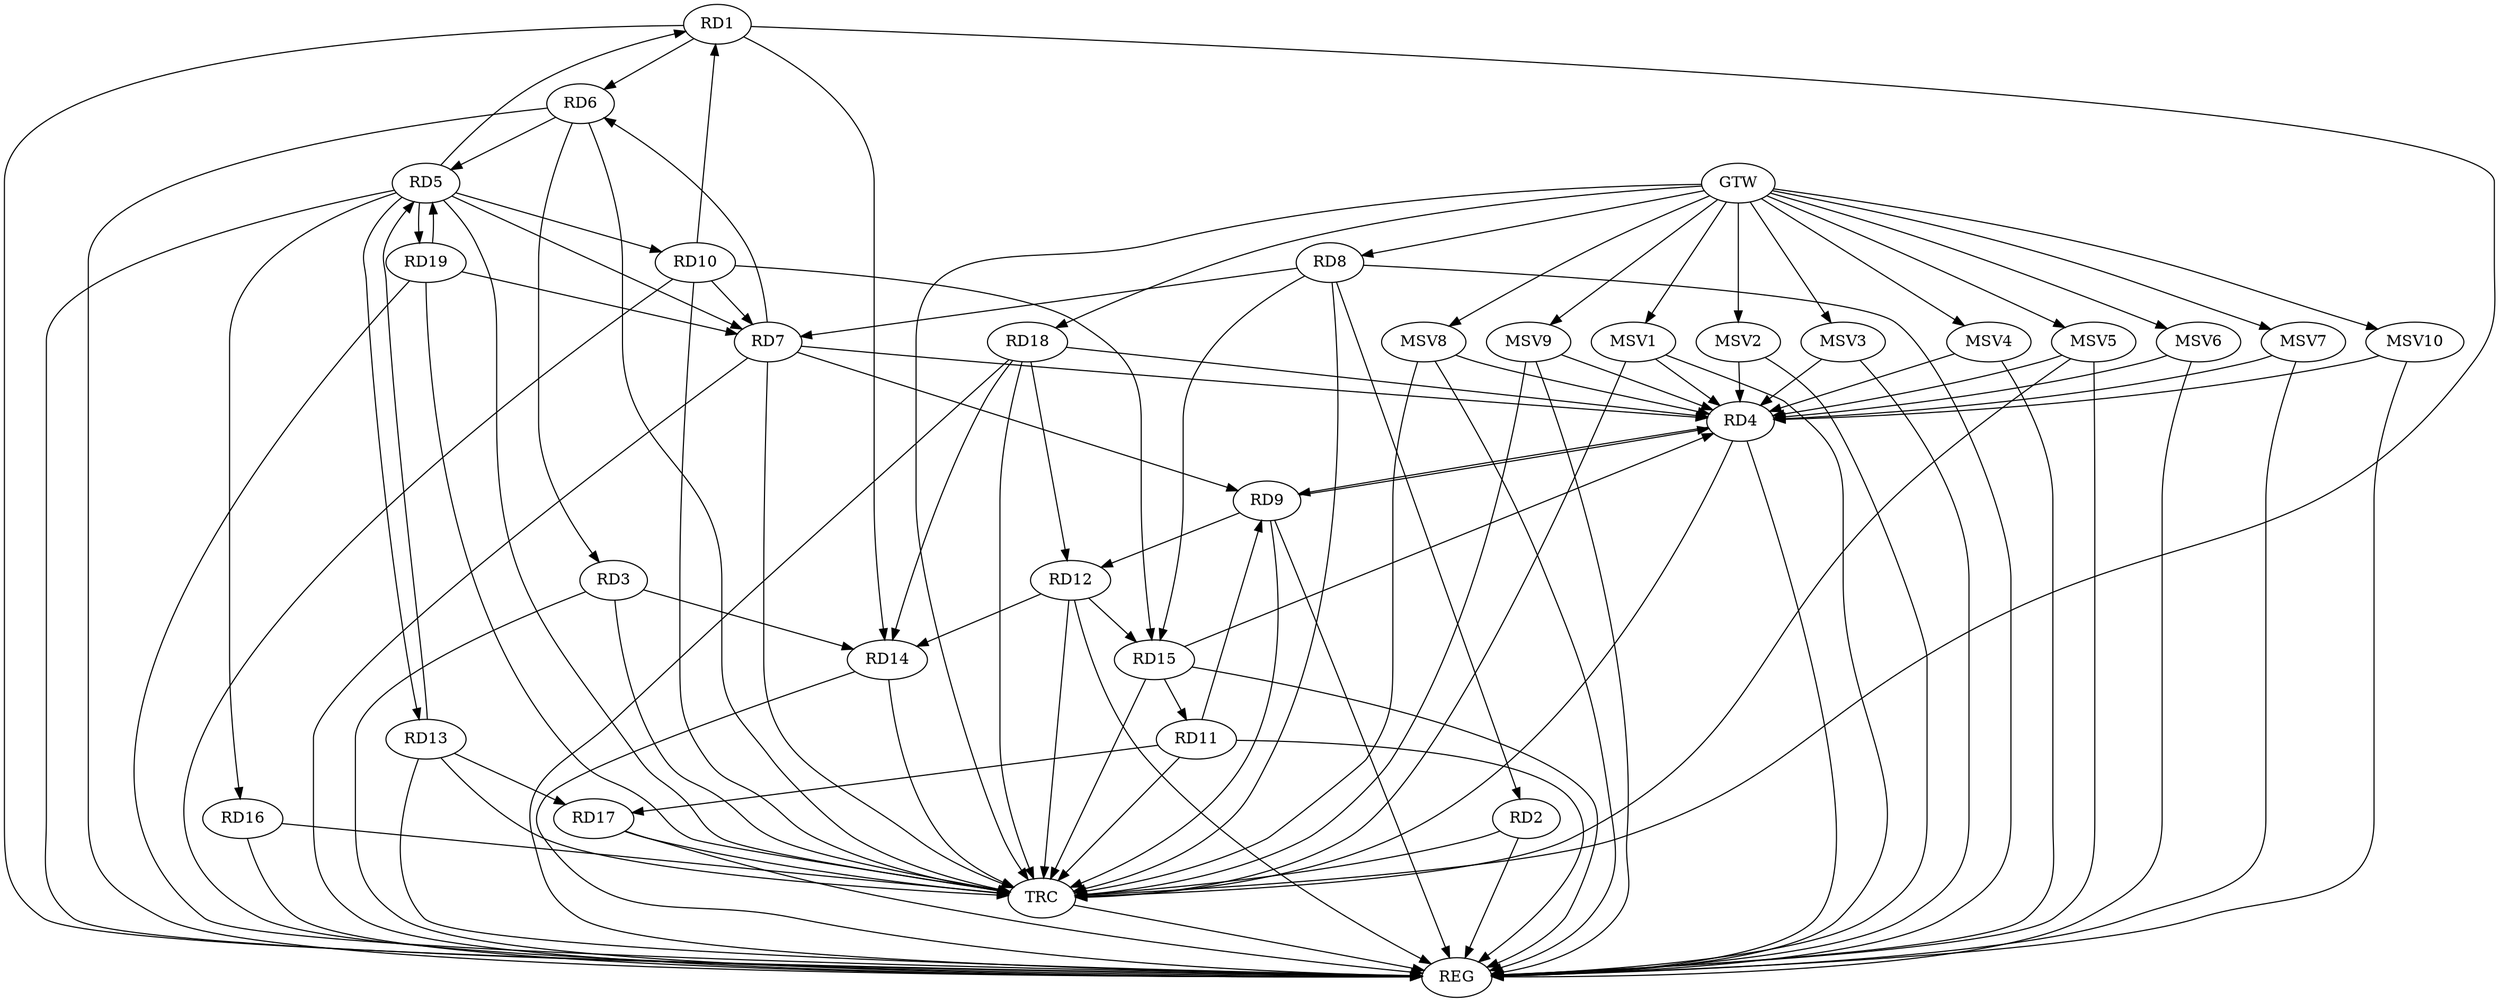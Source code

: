 strict digraph G {
  RD1 [ label="RD1" ];
  RD2 [ label="RD2" ];
  RD3 [ label="RD3" ];
  RD4 [ label="RD4" ];
  RD5 [ label="RD5" ];
  RD6 [ label="RD6" ];
  RD7 [ label="RD7" ];
  RD8 [ label="RD8" ];
  RD9 [ label="RD9" ];
  RD10 [ label="RD10" ];
  RD11 [ label="RD11" ];
  RD12 [ label="RD12" ];
  RD13 [ label="RD13" ];
  RD14 [ label="RD14" ];
  RD15 [ label="RD15" ];
  RD16 [ label="RD16" ];
  RD17 [ label="RD17" ];
  RD18 [ label="RD18" ];
  RD19 [ label="RD19" ];
  GTW [ label="GTW" ];
  REG [ label="REG" ];
  TRC [ label="TRC" ];
  MSV1 [ label="MSV1" ];
  MSV2 [ label="MSV2" ];
  MSV3 [ label="MSV3" ];
  MSV4 [ label="MSV4" ];
  MSV5 [ label="MSV5" ];
  MSV6 [ label="MSV6" ];
  MSV7 [ label="MSV7" ];
  MSV8 [ label="MSV8" ];
  MSV9 [ label="MSV9" ];
  MSV10 [ label="MSV10" ];
  RD5 -> RD1;
  RD1 -> RD6;
  RD10 -> RD1;
  RD1 -> RD14;
  RD8 -> RD2;
  RD6 -> RD3;
  RD3 -> RD14;
  RD7 -> RD4;
  RD4 -> RD9;
  RD9 -> RD4;
  RD15 -> RD4;
  RD18 -> RD4;
  RD6 -> RD5;
  RD5 -> RD7;
  RD5 -> RD10;
  RD5 -> RD13;
  RD13 -> RD5;
  RD5 -> RD16;
  RD5 -> RD19;
  RD19 -> RD5;
  RD7 -> RD6;
  RD8 -> RD7;
  RD7 -> RD9;
  RD10 -> RD7;
  RD19 -> RD7;
  RD8 -> RD15;
  RD11 -> RD9;
  RD9 -> RD12;
  RD10 -> RD15;
  RD15 -> RD11;
  RD11 -> RD17;
  RD12 -> RD14;
  RD12 -> RD15;
  RD18 -> RD12;
  RD13 -> RD17;
  RD18 -> RD14;
  GTW -> RD8;
  GTW -> RD18;
  RD1 -> REG;
  RD2 -> REG;
  RD3 -> REG;
  RD4 -> REG;
  RD5 -> REG;
  RD6 -> REG;
  RD7 -> REG;
  RD8 -> REG;
  RD9 -> REG;
  RD10 -> REG;
  RD11 -> REG;
  RD12 -> REG;
  RD13 -> REG;
  RD14 -> REG;
  RD15 -> REG;
  RD16 -> REG;
  RD17 -> REG;
  RD18 -> REG;
  RD19 -> REG;
  RD1 -> TRC;
  RD2 -> TRC;
  RD3 -> TRC;
  RD4 -> TRC;
  RD5 -> TRC;
  RD6 -> TRC;
  RD7 -> TRC;
  RD8 -> TRC;
  RD9 -> TRC;
  RD10 -> TRC;
  RD11 -> TRC;
  RD12 -> TRC;
  RD13 -> TRC;
  RD14 -> TRC;
  RD15 -> TRC;
  RD16 -> TRC;
  RD17 -> TRC;
  RD18 -> TRC;
  RD19 -> TRC;
  GTW -> TRC;
  TRC -> REG;
  MSV1 -> RD4;
  GTW -> MSV1;
  MSV1 -> REG;
  MSV1 -> TRC;
  MSV2 -> RD4;
  GTW -> MSV2;
  MSV2 -> REG;
  MSV3 -> RD4;
  GTW -> MSV3;
  MSV3 -> REG;
  MSV4 -> RD4;
  MSV5 -> RD4;
  MSV6 -> RD4;
  GTW -> MSV4;
  MSV4 -> REG;
  GTW -> MSV5;
  MSV5 -> REG;
  MSV5 -> TRC;
  GTW -> MSV6;
  MSV6 -> REG;
  MSV7 -> RD4;
  GTW -> MSV7;
  MSV7 -> REG;
  MSV8 -> RD4;
  MSV9 -> RD4;
  GTW -> MSV8;
  MSV8 -> REG;
  MSV8 -> TRC;
  GTW -> MSV9;
  MSV9 -> REG;
  MSV9 -> TRC;
  MSV10 -> RD4;
  GTW -> MSV10;
  MSV10 -> REG;
}

